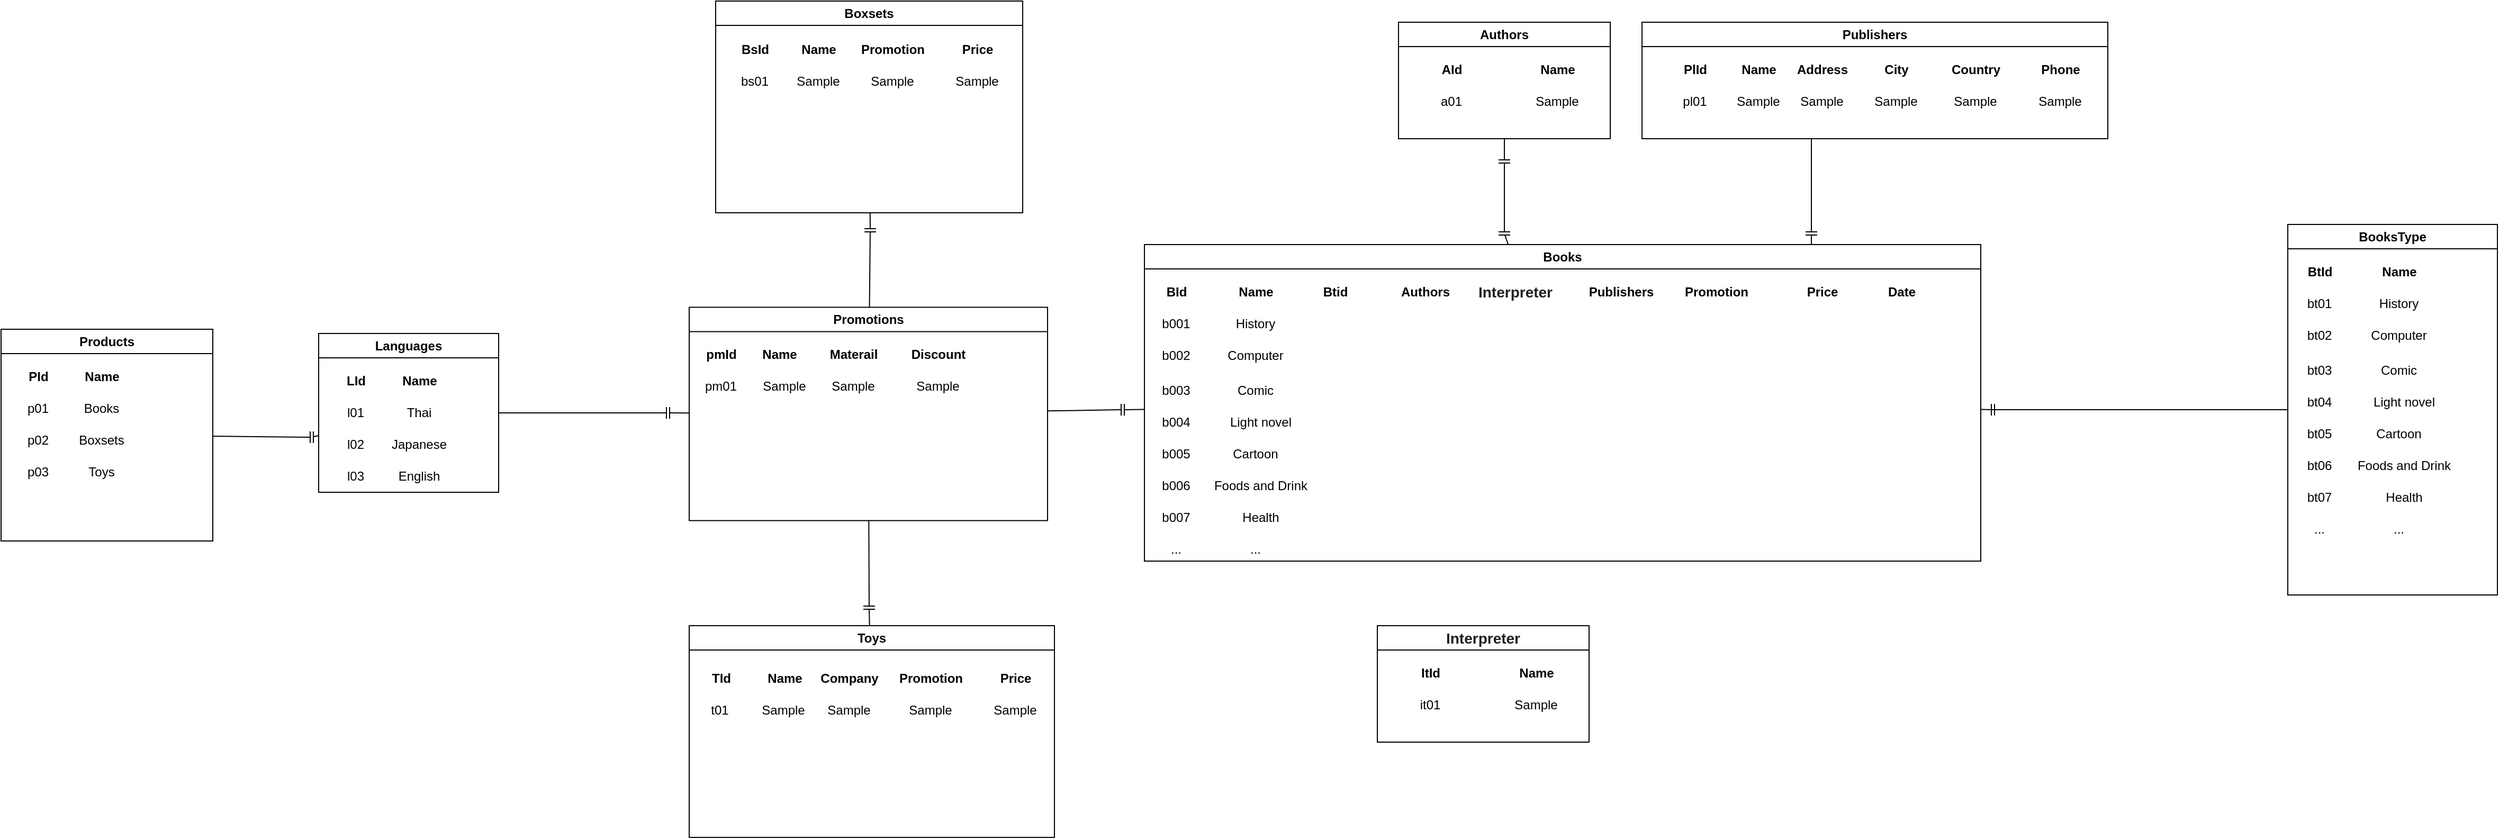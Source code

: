 <mxfile version="24.7.6">
  <diagram id="C5RBs43oDa-KdzZeNtuy" name="Page-1">
    <mxGraphModel dx="1932" dy="1720" grid="1" gridSize="10" guides="1" tooltips="1" connect="1" arrows="1" fold="1" page="1" pageScale="1" pageWidth="827" pageHeight="1169" math="0" shadow="0">
      <root>
        <mxCell id="WIyWlLk6GJQsqaUBKTNV-0" />
        <mxCell id="WIyWlLk6GJQsqaUBKTNV-1" parent="WIyWlLk6GJQsqaUBKTNV-0" />
        <mxCell id="pt_CpqBmzXWyOQe2_6_Q-3" value="Products" style="swimlane;whiteSpace=wrap;html=1;startSize=23;" parent="WIyWlLk6GJQsqaUBKTNV-1" vertex="1">
          <mxGeometry x="-490" y="150" width="200" height="200" as="geometry">
            <mxRectangle x="270" y="60" width="90" height="30" as="alternateBounds" />
          </mxGeometry>
        </mxCell>
        <mxCell id="pt_CpqBmzXWyOQe2_6_Q-7" value="&lt;b&gt;PId&lt;/b&gt;" style="text;html=1;align=center;verticalAlign=middle;resizable=0;points=[];autosize=1;strokeColor=none;fillColor=none;" parent="pt_CpqBmzXWyOQe2_6_Q-3" vertex="1">
          <mxGeometry x="15" y="30" width="40" height="30" as="geometry" />
        </mxCell>
        <mxCell id="pt_CpqBmzXWyOQe2_6_Q-8" value="&lt;b&gt;Name&lt;/b&gt;" style="text;html=1;align=center;verticalAlign=middle;resizable=0;points=[];autosize=1;strokeColor=none;fillColor=none;" parent="pt_CpqBmzXWyOQe2_6_Q-3" vertex="1">
          <mxGeometry x="65" y="30" width="60" height="30" as="geometry" />
        </mxCell>
        <mxCell id="pt_CpqBmzXWyOQe2_6_Q-9" value="p01" style="text;html=1;align=center;verticalAlign=middle;whiteSpace=wrap;rounded=0;" parent="pt_CpqBmzXWyOQe2_6_Q-3" vertex="1">
          <mxGeometry x="5" y="60" width="60" height="30" as="geometry" />
        </mxCell>
        <mxCell id="pt_CpqBmzXWyOQe2_6_Q-10" value="p02" style="text;html=1;align=center;verticalAlign=middle;whiteSpace=wrap;rounded=0;" parent="pt_CpqBmzXWyOQe2_6_Q-3" vertex="1">
          <mxGeometry x="5" y="90" width="60" height="30" as="geometry" />
        </mxCell>
        <mxCell id="pt_CpqBmzXWyOQe2_6_Q-16" value="p03" style="text;html=1;align=center;verticalAlign=middle;whiteSpace=wrap;rounded=0;" parent="pt_CpqBmzXWyOQe2_6_Q-3" vertex="1">
          <mxGeometry x="5" y="120" width="60" height="30" as="geometry" />
        </mxCell>
        <mxCell id="pt_CpqBmzXWyOQe2_6_Q-18" value="Books" style="text;html=1;align=center;verticalAlign=middle;whiteSpace=wrap;rounded=0;" parent="pt_CpqBmzXWyOQe2_6_Q-3" vertex="1">
          <mxGeometry x="65" y="60" width="60" height="30" as="geometry" />
        </mxCell>
        <mxCell id="pt_CpqBmzXWyOQe2_6_Q-19" value="Boxsets" style="text;html=1;align=center;verticalAlign=middle;whiteSpace=wrap;rounded=0;" parent="pt_CpqBmzXWyOQe2_6_Q-3" vertex="1">
          <mxGeometry x="65" y="90" width="60" height="30" as="geometry" />
        </mxCell>
        <mxCell id="pt_CpqBmzXWyOQe2_6_Q-20" value="Toys" style="text;html=1;align=center;verticalAlign=middle;whiteSpace=wrap;rounded=0;" parent="pt_CpqBmzXWyOQe2_6_Q-3" vertex="1">
          <mxGeometry x="65" y="120" width="60" height="30" as="geometry" />
        </mxCell>
        <mxCell id="pt_CpqBmzXWyOQe2_6_Q-4" value="BooksType" style="swimlane;whiteSpace=wrap;html=1;" parent="WIyWlLk6GJQsqaUBKTNV-1" vertex="1">
          <mxGeometry x="1670" y="51" width="198" height="350" as="geometry">
            <mxRectangle x="1370" y="214" width="100" height="30" as="alternateBounds" />
          </mxGeometry>
        </mxCell>
        <mxCell id="pt_CpqBmzXWyOQe2_6_Q-22" value="&lt;b&gt;BtId&lt;/b&gt;" style="text;html=1;align=center;verticalAlign=middle;resizable=0;points=[];autosize=1;strokeColor=none;fillColor=none;" parent="pt_CpqBmzXWyOQe2_6_Q-4" vertex="1">
          <mxGeometry x="5" y="30" width="50" height="30" as="geometry" />
        </mxCell>
        <mxCell id="pt_CpqBmzXWyOQe2_6_Q-23" value="&lt;b&gt;Name&lt;/b&gt;" style="text;html=1;align=center;verticalAlign=middle;resizable=0;points=[];autosize=1;strokeColor=none;fillColor=none;" parent="pt_CpqBmzXWyOQe2_6_Q-4" vertex="1">
          <mxGeometry x="75" y="30" width="60" height="30" as="geometry" />
        </mxCell>
        <mxCell id="pt_CpqBmzXWyOQe2_6_Q-26" value="bt01" style="text;html=1;align=center;verticalAlign=middle;whiteSpace=wrap;rounded=0;" parent="pt_CpqBmzXWyOQe2_6_Q-4" vertex="1">
          <mxGeometry y="60" width="60" height="30" as="geometry" />
        </mxCell>
        <mxCell id="pt_CpqBmzXWyOQe2_6_Q-27" value="History" style="text;html=1;align=center;verticalAlign=middle;whiteSpace=wrap;rounded=0;" parent="pt_CpqBmzXWyOQe2_6_Q-4" vertex="1">
          <mxGeometry x="75" y="60" width="60" height="30" as="geometry" />
        </mxCell>
        <mxCell id="pt_CpqBmzXWyOQe2_6_Q-28" value="bt02" style="text;html=1;align=center;verticalAlign=middle;whiteSpace=wrap;rounded=0;" parent="pt_CpqBmzXWyOQe2_6_Q-4" vertex="1">
          <mxGeometry y="90" width="60" height="30" as="geometry" />
        </mxCell>
        <mxCell id="pt_CpqBmzXWyOQe2_6_Q-29" value="Computer" style="text;html=1;align=center;verticalAlign=middle;whiteSpace=wrap;rounded=0;" parent="pt_CpqBmzXWyOQe2_6_Q-4" vertex="1">
          <mxGeometry x="75" y="90" width="60" height="30" as="geometry" />
        </mxCell>
        <mxCell id="pt_CpqBmzXWyOQe2_6_Q-34" value="bt03" style="text;html=1;align=center;verticalAlign=middle;whiteSpace=wrap;rounded=0;" parent="pt_CpqBmzXWyOQe2_6_Q-4" vertex="1">
          <mxGeometry y="123" width="60" height="30" as="geometry" />
        </mxCell>
        <mxCell id="pt_CpqBmzXWyOQe2_6_Q-35" value="Comic" style="text;html=1;align=center;verticalAlign=middle;whiteSpace=wrap;rounded=0;" parent="pt_CpqBmzXWyOQe2_6_Q-4" vertex="1">
          <mxGeometry x="75" y="123" width="60" height="30" as="geometry" />
        </mxCell>
        <mxCell id="pt_CpqBmzXWyOQe2_6_Q-36" value="bt04" style="text;html=1;align=center;verticalAlign=middle;whiteSpace=wrap;rounded=0;" parent="pt_CpqBmzXWyOQe2_6_Q-4" vertex="1">
          <mxGeometry y="153" width="60" height="30" as="geometry" />
        </mxCell>
        <mxCell id="pt_CpqBmzXWyOQe2_6_Q-37" value="Light novel" style="text;html=1;align=center;verticalAlign=middle;whiteSpace=wrap;rounded=0;" parent="pt_CpqBmzXWyOQe2_6_Q-4" vertex="1">
          <mxGeometry x="75" y="153" width="70" height="30" as="geometry" />
        </mxCell>
        <mxCell id="pt_CpqBmzXWyOQe2_6_Q-38" value="bt05" style="text;html=1;align=center;verticalAlign=middle;whiteSpace=wrap;rounded=0;" parent="pt_CpqBmzXWyOQe2_6_Q-4" vertex="1">
          <mxGeometry y="183" width="60" height="30" as="geometry" />
        </mxCell>
        <mxCell id="pt_CpqBmzXWyOQe2_6_Q-39" value="Cartoon" style="text;html=1;align=center;verticalAlign=middle;whiteSpace=wrap;rounded=0;" parent="pt_CpqBmzXWyOQe2_6_Q-4" vertex="1">
          <mxGeometry x="75" y="183" width="60" height="30" as="geometry" />
        </mxCell>
        <mxCell id="pt_CpqBmzXWyOQe2_6_Q-40" value="bt06" style="text;html=1;align=center;verticalAlign=middle;whiteSpace=wrap;rounded=0;" parent="pt_CpqBmzXWyOQe2_6_Q-4" vertex="1">
          <mxGeometry y="213" width="60" height="30" as="geometry" />
        </mxCell>
        <mxCell id="pt_CpqBmzXWyOQe2_6_Q-41" value="Foods and Drink" style="text;html=1;align=center;verticalAlign=middle;whiteSpace=wrap;rounded=0;" parent="pt_CpqBmzXWyOQe2_6_Q-4" vertex="1">
          <mxGeometry x="60" y="213" width="100" height="30" as="geometry" />
        </mxCell>
        <mxCell id="pt_CpqBmzXWyOQe2_6_Q-42" value="bt07" style="text;html=1;align=center;verticalAlign=middle;whiteSpace=wrap;rounded=0;" parent="pt_CpqBmzXWyOQe2_6_Q-4" vertex="1">
          <mxGeometry y="243" width="60" height="30" as="geometry" />
        </mxCell>
        <mxCell id="pt_CpqBmzXWyOQe2_6_Q-43" value="&lt;div&gt;Health&lt;/div&gt;" style="text;html=1;align=center;verticalAlign=middle;whiteSpace=wrap;rounded=0;" parent="pt_CpqBmzXWyOQe2_6_Q-4" vertex="1">
          <mxGeometry x="80" y="243" width="60" height="30" as="geometry" />
        </mxCell>
        <mxCell id="pt_CpqBmzXWyOQe2_6_Q-44" value="..." style="text;html=1;align=center;verticalAlign=middle;whiteSpace=wrap;rounded=0;" parent="pt_CpqBmzXWyOQe2_6_Q-4" vertex="1">
          <mxGeometry y="273" width="60" height="30" as="geometry" />
        </mxCell>
        <mxCell id="pt_CpqBmzXWyOQe2_6_Q-46" value="&lt;div&gt;...&lt;/div&gt;" style="text;html=1;align=center;verticalAlign=middle;whiteSpace=wrap;rounded=0;" parent="pt_CpqBmzXWyOQe2_6_Q-4" vertex="1">
          <mxGeometry x="75" y="273" width="60" height="30" as="geometry" />
        </mxCell>
        <mxCell id="pt_CpqBmzXWyOQe2_6_Q-5" value="Toys" style="swimlane;whiteSpace=wrap;html=1;" parent="WIyWlLk6GJQsqaUBKTNV-1" vertex="1">
          <mxGeometry x="160" y="430" width="345" height="200" as="geometry" />
        </mxCell>
        <mxCell id="pt_CpqBmzXWyOQe2_6_Q-127" value="&lt;b&gt;TId&lt;/b&gt;" style="text;html=1;align=center;verticalAlign=middle;resizable=0;points=[];autosize=1;strokeColor=none;fillColor=none;" parent="pt_CpqBmzXWyOQe2_6_Q-5" vertex="1">
          <mxGeometry x="10" y="35" width="40" height="30" as="geometry" />
        </mxCell>
        <mxCell id="pt_CpqBmzXWyOQe2_6_Q-128" value="&lt;b&gt;Name&lt;/b&gt;" style="text;html=1;align=center;verticalAlign=middle;resizable=0;points=[];autosize=1;strokeColor=none;fillColor=none;" parent="pt_CpqBmzXWyOQe2_6_Q-5" vertex="1">
          <mxGeometry x="60" y="35" width="60" height="30" as="geometry" />
        </mxCell>
        <mxCell id="pt_CpqBmzXWyOQe2_6_Q-129" value="t01" style="text;html=1;align=center;verticalAlign=middle;whiteSpace=wrap;rounded=0;" parent="pt_CpqBmzXWyOQe2_6_Q-5" vertex="1">
          <mxGeometry x="-1" y="65" width="60" height="30" as="geometry" />
        </mxCell>
        <mxCell id="pt_CpqBmzXWyOQe2_6_Q-131" value="&lt;b&gt;Promotion&lt;/b&gt;" style="text;html=1;align=center;verticalAlign=middle;resizable=0;points=[];autosize=1;strokeColor=none;fillColor=none;" parent="pt_CpqBmzXWyOQe2_6_Q-5" vertex="1">
          <mxGeometry x="187.5" y="35" width="80" height="30" as="geometry" />
        </mxCell>
        <mxCell id="pt_CpqBmzXWyOQe2_6_Q-132" value="&lt;b&gt;Price&lt;/b&gt;" style="text;html=1;align=center;verticalAlign=middle;resizable=0;points=[];autosize=1;strokeColor=none;fillColor=none;" parent="pt_CpqBmzXWyOQe2_6_Q-5" vertex="1">
          <mxGeometry x="282.5" y="35" width="50" height="30" as="geometry" />
        </mxCell>
        <mxCell id="pt_CpqBmzXWyOQe2_6_Q-133" value="&lt;b&gt;Company&lt;/b&gt;" style="text;html=1;align=center;verticalAlign=middle;resizable=0;points=[];autosize=1;strokeColor=none;fillColor=none;" parent="pt_CpqBmzXWyOQe2_6_Q-5" vertex="1">
          <mxGeometry x="110.5" y="35" width="80" height="30" as="geometry" />
        </mxCell>
        <mxCell id="pt_CpqBmzXWyOQe2_6_Q-134" value="Sample" style="text;html=1;align=center;verticalAlign=middle;whiteSpace=wrap;rounded=0;" parent="pt_CpqBmzXWyOQe2_6_Q-5" vertex="1">
          <mxGeometry x="59" y="65" width="60" height="30" as="geometry" />
        </mxCell>
        <mxCell id="pt_CpqBmzXWyOQe2_6_Q-135" value="Sample" style="text;html=1;align=center;verticalAlign=middle;whiteSpace=wrap;rounded=0;" parent="pt_CpqBmzXWyOQe2_6_Q-5" vertex="1">
          <mxGeometry x="120.5" y="65" width="60" height="30" as="geometry" />
        </mxCell>
        <mxCell id="pt_CpqBmzXWyOQe2_6_Q-136" value="Sample" style="text;html=1;align=center;verticalAlign=middle;whiteSpace=wrap;rounded=0;" parent="pt_CpqBmzXWyOQe2_6_Q-5" vertex="1">
          <mxGeometry x="197.5" y="65" width="60" height="30" as="geometry" />
        </mxCell>
        <mxCell id="pt_CpqBmzXWyOQe2_6_Q-137" value="Sample" style="text;html=1;align=center;verticalAlign=middle;whiteSpace=wrap;rounded=0;" parent="pt_CpqBmzXWyOQe2_6_Q-5" vertex="1">
          <mxGeometry x="277.5" y="65" width="60" height="30" as="geometry" />
        </mxCell>
        <mxCell id="pt_CpqBmzXWyOQe2_6_Q-6" value="Boxsets" style="swimlane;whiteSpace=wrap;html=1;" parent="WIyWlLk6GJQsqaUBKTNV-1" vertex="1">
          <mxGeometry x="185" y="-160" width="290" height="200" as="geometry" />
        </mxCell>
        <mxCell id="pt_CpqBmzXWyOQe2_6_Q-142" value="&lt;b&gt;BsId&lt;/b&gt;" style="text;html=1;align=center;verticalAlign=middle;resizable=0;points=[];autosize=1;strokeColor=none;fillColor=none;" parent="pt_CpqBmzXWyOQe2_6_Q-6" vertex="1">
          <mxGeometry x="12" y="31" width="50" height="30" as="geometry" />
        </mxCell>
        <mxCell id="pt_CpqBmzXWyOQe2_6_Q-143" value="&lt;b&gt;Name&lt;/b&gt;" style="text;html=1;align=center;verticalAlign=middle;resizable=0;points=[];autosize=1;strokeColor=none;fillColor=none;" parent="pt_CpqBmzXWyOQe2_6_Q-6" vertex="1">
          <mxGeometry x="67" y="31" width="60" height="30" as="geometry" />
        </mxCell>
        <mxCell id="pt_CpqBmzXWyOQe2_6_Q-145" value="&lt;b&gt;Promotion&lt;/b&gt;" style="text;html=1;align=center;verticalAlign=middle;resizable=0;points=[];autosize=1;strokeColor=none;fillColor=none;" parent="pt_CpqBmzXWyOQe2_6_Q-6" vertex="1">
          <mxGeometry x="127" y="31" width="80" height="30" as="geometry" />
        </mxCell>
        <mxCell id="pt_CpqBmzXWyOQe2_6_Q-150" value="&lt;b&gt;Price&lt;/b&gt;" style="text;html=1;align=center;verticalAlign=middle;resizable=0;points=[];autosize=1;strokeColor=none;fillColor=none;" parent="pt_CpqBmzXWyOQe2_6_Q-6" vertex="1">
          <mxGeometry x="222" y="31" width="50" height="30" as="geometry" />
        </mxCell>
        <mxCell id="tPLHAW8lisJyO9_C-A-E-5" value="bs01" style="text;html=1;align=center;verticalAlign=middle;whiteSpace=wrap;rounded=0;" vertex="1" parent="pt_CpqBmzXWyOQe2_6_Q-6">
          <mxGeometry x="7" y="61" width="60" height="30" as="geometry" />
        </mxCell>
        <mxCell id="tPLHAW8lisJyO9_C-A-E-6" value="Sample" style="text;html=1;align=center;verticalAlign=middle;whiteSpace=wrap;rounded=0;" vertex="1" parent="pt_CpqBmzXWyOQe2_6_Q-6">
          <mxGeometry x="67" y="61" width="60" height="30" as="geometry" />
        </mxCell>
        <mxCell id="tPLHAW8lisJyO9_C-A-E-7" value="Sample" style="text;html=1;align=center;verticalAlign=middle;whiteSpace=wrap;rounded=0;" vertex="1" parent="pt_CpqBmzXWyOQe2_6_Q-6">
          <mxGeometry x="137" y="61" width="60" height="30" as="geometry" />
        </mxCell>
        <mxCell id="tPLHAW8lisJyO9_C-A-E-8" value="Sample" style="text;html=1;align=center;verticalAlign=middle;whiteSpace=wrap;rounded=0;" vertex="1" parent="pt_CpqBmzXWyOQe2_6_Q-6">
          <mxGeometry x="217" y="61" width="60" height="30" as="geometry" />
        </mxCell>
        <mxCell id="pt_CpqBmzXWyOQe2_6_Q-47" value="Languages" style="swimlane;whiteSpace=wrap;html=1;startSize=23;" parent="WIyWlLk6GJQsqaUBKTNV-1" vertex="1">
          <mxGeometry x="-190" y="154" width="170" height="150" as="geometry">
            <mxRectangle x="270" y="60" width="90" height="30" as="alternateBounds" />
          </mxGeometry>
        </mxCell>
        <mxCell id="pt_CpqBmzXWyOQe2_6_Q-48" value="&lt;b&gt;LId&lt;/b&gt;" style="text;html=1;align=center;verticalAlign=middle;resizable=0;points=[];autosize=1;strokeColor=none;fillColor=none;" parent="pt_CpqBmzXWyOQe2_6_Q-47" vertex="1">
          <mxGeometry x="15" y="30" width="40" height="30" as="geometry" />
        </mxCell>
        <mxCell id="pt_CpqBmzXWyOQe2_6_Q-49" value="&lt;b&gt;Name&lt;/b&gt;" style="text;html=1;align=center;verticalAlign=middle;resizable=0;points=[];autosize=1;strokeColor=none;fillColor=none;" parent="pt_CpqBmzXWyOQe2_6_Q-47" vertex="1">
          <mxGeometry x="65" y="30" width="60" height="30" as="geometry" />
        </mxCell>
        <mxCell id="pt_CpqBmzXWyOQe2_6_Q-50" value="l01" style="text;html=1;align=center;verticalAlign=middle;whiteSpace=wrap;rounded=0;" parent="pt_CpqBmzXWyOQe2_6_Q-47" vertex="1">
          <mxGeometry x="5" y="60" width="60" height="30" as="geometry" />
        </mxCell>
        <mxCell id="pt_CpqBmzXWyOQe2_6_Q-51" value="l02" style="text;html=1;align=center;verticalAlign=middle;whiteSpace=wrap;rounded=0;" parent="pt_CpqBmzXWyOQe2_6_Q-47" vertex="1">
          <mxGeometry x="5" y="90" width="60" height="30" as="geometry" />
        </mxCell>
        <mxCell id="pt_CpqBmzXWyOQe2_6_Q-52" value="l03" style="text;html=1;align=center;verticalAlign=middle;whiteSpace=wrap;rounded=0;" parent="pt_CpqBmzXWyOQe2_6_Q-47" vertex="1">
          <mxGeometry x="5" y="120" width="60" height="30" as="geometry" />
        </mxCell>
        <mxCell id="pt_CpqBmzXWyOQe2_6_Q-53" value="Thai" style="text;html=1;align=center;verticalAlign=middle;whiteSpace=wrap;rounded=0;" parent="pt_CpqBmzXWyOQe2_6_Q-47" vertex="1">
          <mxGeometry x="65" y="60" width="60" height="30" as="geometry" />
        </mxCell>
        <mxCell id="pt_CpqBmzXWyOQe2_6_Q-54" value="Japanese" style="text;html=1;align=center;verticalAlign=middle;whiteSpace=wrap;rounded=0;" parent="pt_CpqBmzXWyOQe2_6_Q-47" vertex="1">
          <mxGeometry x="65" y="90" width="60" height="30" as="geometry" />
        </mxCell>
        <mxCell id="pt_CpqBmzXWyOQe2_6_Q-55" value="English" style="text;html=1;align=center;verticalAlign=middle;whiteSpace=wrap;rounded=0;" parent="pt_CpqBmzXWyOQe2_6_Q-47" vertex="1">
          <mxGeometry x="65" y="120" width="60" height="30" as="geometry" />
        </mxCell>
        <mxCell id="pt_CpqBmzXWyOQe2_6_Q-57" value="Books" style="swimlane;whiteSpace=wrap;html=1;" parent="WIyWlLk6GJQsqaUBKTNV-1" vertex="1">
          <mxGeometry x="590" y="70" width="790" height="299" as="geometry">
            <mxRectangle x="840" y="61" width="70" height="30" as="alternateBounds" />
          </mxGeometry>
        </mxCell>
        <mxCell id="pt_CpqBmzXWyOQe2_6_Q-58" value="&lt;b&gt;BId&lt;/b&gt;" style="text;html=1;align=center;verticalAlign=middle;resizable=0;points=[];autosize=1;strokeColor=none;fillColor=none;" parent="pt_CpqBmzXWyOQe2_6_Q-57" vertex="1">
          <mxGeometry x="10" y="30" width="40" height="30" as="geometry" />
        </mxCell>
        <mxCell id="pt_CpqBmzXWyOQe2_6_Q-59" value="&lt;b&gt;Name&lt;/b&gt;" style="text;html=1;align=center;verticalAlign=middle;resizable=0;points=[];autosize=1;strokeColor=none;fillColor=none;" parent="pt_CpqBmzXWyOQe2_6_Q-57" vertex="1">
          <mxGeometry x="75" y="30" width="60" height="30" as="geometry" />
        </mxCell>
        <mxCell id="pt_CpqBmzXWyOQe2_6_Q-60" value="b001" style="text;html=1;align=center;verticalAlign=middle;whiteSpace=wrap;rounded=0;" parent="pt_CpqBmzXWyOQe2_6_Q-57" vertex="1">
          <mxGeometry y="60" width="60" height="30" as="geometry" />
        </mxCell>
        <mxCell id="pt_CpqBmzXWyOQe2_6_Q-61" value="History" style="text;html=1;align=center;verticalAlign=middle;whiteSpace=wrap;rounded=0;" parent="pt_CpqBmzXWyOQe2_6_Q-57" vertex="1">
          <mxGeometry x="75" y="60" width="60" height="30" as="geometry" />
        </mxCell>
        <mxCell id="pt_CpqBmzXWyOQe2_6_Q-62" value="b002" style="text;html=1;align=center;verticalAlign=middle;whiteSpace=wrap;rounded=0;" parent="pt_CpqBmzXWyOQe2_6_Q-57" vertex="1">
          <mxGeometry y="90" width="60" height="30" as="geometry" />
        </mxCell>
        <mxCell id="pt_CpqBmzXWyOQe2_6_Q-63" value="Computer" style="text;html=1;align=center;verticalAlign=middle;whiteSpace=wrap;rounded=0;" parent="pt_CpqBmzXWyOQe2_6_Q-57" vertex="1">
          <mxGeometry x="75" y="90" width="60" height="30" as="geometry" />
        </mxCell>
        <mxCell id="pt_CpqBmzXWyOQe2_6_Q-64" value="b003" style="text;html=1;align=center;verticalAlign=middle;whiteSpace=wrap;rounded=0;" parent="pt_CpqBmzXWyOQe2_6_Q-57" vertex="1">
          <mxGeometry y="123" width="60" height="30" as="geometry" />
        </mxCell>
        <mxCell id="pt_CpqBmzXWyOQe2_6_Q-65" value="Comic" style="text;html=1;align=center;verticalAlign=middle;whiteSpace=wrap;rounded=0;" parent="pt_CpqBmzXWyOQe2_6_Q-57" vertex="1">
          <mxGeometry x="75" y="123" width="60" height="30" as="geometry" />
        </mxCell>
        <mxCell id="pt_CpqBmzXWyOQe2_6_Q-66" value="b004" style="text;html=1;align=center;verticalAlign=middle;whiteSpace=wrap;rounded=0;" parent="pt_CpqBmzXWyOQe2_6_Q-57" vertex="1">
          <mxGeometry y="153" width="60" height="30" as="geometry" />
        </mxCell>
        <mxCell id="pt_CpqBmzXWyOQe2_6_Q-67" value="Light novel" style="text;html=1;align=center;verticalAlign=middle;whiteSpace=wrap;rounded=0;" parent="pt_CpqBmzXWyOQe2_6_Q-57" vertex="1">
          <mxGeometry x="75" y="153" width="70" height="30" as="geometry" />
        </mxCell>
        <mxCell id="pt_CpqBmzXWyOQe2_6_Q-68" value="b005" style="text;html=1;align=center;verticalAlign=middle;whiteSpace=wrap;rounded=0;" parent="pt_CpqBmzXWyOQe2_6_Q-57" vertex="1">
          <mxGeometry y="183" width="60" height="30" as="geometry" />
        </mxCell>
        <mxCell id="pt_CpqBmzXWyOQe2_6_Q-69" value="Cartoon" style="text;html=1;align=center;verticalAlign=middle;whiteSpace=wrap;rounded=0;" parent="pt_CpqBmzXWyOQe2_6_Q-57" vertex="1">
          <mxGeometry x="75" y="183" width="60" height="30" as="geometry" />
        </mxCell>
        <mxCell id="pt_CpqBmzXWyOQe2_6_Q-70" value="b006" style="text;html=1;align=center;verticalAlign=middle;whiteSpace=wrap;rounded=0;" parent="pt_CpqBmzXWyOQe2_6_Q-57" vertex="1">
          <mxGeometry y="213" width="60" height="30" as="geometry" />
        </mxCell>
        <mxCell id="pt_CpqBmzXWyOQe2_6_Q-71" value="Foods and Drink" style="text;html=1;align=center;verticalAlign=middle;whiteSpace=wrap;rounded=0;" parent="pt_CpqBmzXWyOQe2_6_Q-57" vertex="1">
          <mxGeometry x="60" y="213" width="100" height="30" as="geometry" />
        </mxCell>
        <mxCell id="pt_CpqBmzXWyOQe2_6_Q-72" value="b007" style="text;html=1;align=center;verticalAlign=middle;whiteSpace=wrap;rounded=0;" parent="pt_CpqBmzXWyOQe2_6_Q-57" vertex="1">
          <mxGeometry y="243" width="60" height="30" as="geometry" />
        </mxCell>
        <mxCell id="pt_CpqBmzXWyOQe2_6_Q-73" value="&lt;div&gt;Health&lt;/div&gt;" style="text;html=1;align=center;verticalAlign=middle;whiteSpace=wrap;rounded=0;" parent="pt_CpqBmzXWyOQe2_6_Q-57" vertex="1">
          <mxGeometry x="80" y="243" width="60" height="30" as="geometry" />
        </mxCell>
        <mxCell id="pt_CpqBmzXWyOQe2_6_Q-74" value="..." style="text;html=1;align=center;verticalAlign=middle;whiteSpace=wrap;rounded=0;" parent="pt_CpqBmzXWyOQe2_6_Q-57" vertex="1">
          <mxGeometry y="273" width="60" height="30" as="geometry" />
        </mxCell>
        <mxCell id="pt_CpqBmzXWyOQe2_6_Q-75" value="&lt;div&gt;...&lt;/div&gt;" style="text;html=1;align=center;verticalAlign=middle;whiteSpace=wrap;rounded=0;" parent="pt_CpqBmzXWyOQe2_6_Q-57" vertex="1">
          <mxGeometry x="75" y="273" width="60" height="30" as="geometry" />
        </mxCell>
        <mxCell id="pt_CpqBmzXWyOQe2_6_Q-76" value="&lt;b&gt;Authors&lt;/b&gt;" style="text;html=1;align=center;verticalAlign=middle;resizable=0;points=[];autosize=1;strokeColor=none;fillColor=none;" parent="pt_CpqBmzXWyOQe2_6_Q-57" vertex="1">
          <mxGeometry x="230" y="30" width="70" height="30" as="geometry" />
        </mxCell>
        <mxCell id="pt_CpqBmzXWyOQe2_6_Q-77" value="&lt;b&gt;Publishers&lt;/b&gt;" style="text;html=1;align=center;verticalAlign=middle;resizable=0;points=[];autosize=1;strokeColor=none;fillColor=none;" parent="pt_CpqBmzXWyOQe2_6_Q-57" vertex="1">
          <mxGeometry x="410" y="30" width="80" height="30" as="geometry" />
        </mxCell>
        <mxCell id="pt_CpqBmzXWyOQe2_6_Q-78" value="&lt;b&gt;Promotion&lt;/b&gt;" style="text;html=1;align=center;verticalAlign=middle;resizable=0;points=[];autosize=1;strokeColor=none;fillColor=none;" parent="pt_CpqBmzXWyOQe2_6_Q-57" vertex="1">
          <mxGeometry x="500" y="30" width="80" height="30" as="geometry" />
        </mxCell>
        <mxCell id="pt_CpqBmzXWyOQe2_6_Q-79" value="&lt;b&gt;Price&lt;/b&gt;" style="text;html=1;align=center;verticalAlign=middle;resizable=0;points=[];autosize=1;strokeColor=none;fillColor=none;" parent="pt_CpqBmzXWyOQe2_6_Q-57" vertex="1">
          <mxGeometry x="615" y="30" width="50" height="30" as="geometry" />
        </mxCell>
        <mxCell id="pt_CpqBmzXWyOQe2_6_Q-80" value="&lt;b&gt;Date&lt;/b&gt;" style="text;html=1;align=center;verticalAlign=middle;resizable=0;points=[];autosize=1;strokeColor=none;fillColor=none;" parent="pt_CpqBmzXWyOQe2_6_Q-57" vertex="1">
          <mxGeometry x="690" y="30" width="50" height="30" as="geometry" />
        </mxCell>
        <mxCell id="pt_CpqBmzXWyOQe2_6_Q-81" value="&lt;b&gt;Btid&lt;/b&gt;" style="text;html=1;align=center;verticalAlign=middle;resizable=0;points=[];autosize=1;strokeColor=none;fillColor=none;" parent="pt_CpqBmzXWyOQe2_6_Q-57" vertex="1">
          <mxGeometry x="155" y="30" width="50" height="30" as="geometry" />
        </mxCell>
        <mxCell id="tPLHAW8lisJyO9_C-A-E-43" value="&lt;span style=&quot;color: rgb(31, 31, 31); font-family: Arial, sans-serif; font-size: 14px; text-align: start; text-wrap: wrap; background-color: rgb(255, 255, 255);&quot;&gt;&lt;b&gt;Interpreter&lt;/b&gt;&lt;/span&gt;" style="text;html=1;align=center;verticalAlign=middle;resizable=0;points=[];autosize=1;strokeColor=none;fillColor=none;" vertex="1" parent="pt_CpqBmzXWyOQe2_6_Q-57">
          <mxGeometry x="305" y="30" width="90" height="30" as="geometry" />
        </mxCell>
        <mxCell id="pt_CpqBmzXWyOQe2_6_Q-85" value="" style="endArrow=none;html=1;rounded=0;exitX=1;exitY=0.5;exitDx=0;exitDy=0;" parent="WIyWlLk6GJQsqaUBKTNV-1" source="pt_CpqBmzXWyOQe2_6_Q-89" target="pt_CpqBmzXWyOQe2_6_Q-57" edge="1">
          <mxGeometry width="50" height="50" relative="1" as="geometry">
            <mxPoint x="760" y="260" as="sourcePoint" />
            <mxPoint x="810" y="210" as="targetPoint" />
          </mxGeometry>
        </mxCell>
        <mxCell id="pt_CpqBmzXWyOQe2_6_Q-90" value="" style="endArrow=none;html=1;rounded=0;" parent="WIyWlLk6GJQsqaUBKTNV-1" source="pt_CpqBmzXWyOQe2_6_Q-4" target="pt_CpqBmzXWyOQe2_6_Q-89" edge="1">
          <mxGeometry width="50" height="50" relative="1" as="geometry">
            <mxPoint x="779" y="230" as="sourcePoint" />
            <mxPoint x="840" y="235" as="targetPoint" />
          </mxGeometry>
        </mxCell>
        <mxCell id="pt_CpqBmzXWyOQe2_6_Q-89" value="" style="shape=partialRectangle;whiteSpace=wrap;html=1;bottom=0;top=0;fillColor=none;" parent="WIyWlLk6GJQsqaUBKTNV-1" vertex="1">
          <mxGeometry x="1390" y="221" width="3" height="10" as="geometry" />
        </mxCell>
        <mxCell id="pt_CpqBmzXWyOQe2_6_Q-108" value="" style="endArrow=none;html=1;rounded=0;exitX=1;exitY=0.5;exitDx=0;exitDy=0;" parent="WIyWlLk6GJQsqaUBKTNV-1" target="pt_CpqBmzXWyOQe2_6_Q-57" edge="1" source="pt_CpqBmzXWyOQe2_6_Q-102">
          <mxGeometry width="50" height="50" relative="1" as="geometry">
            <mxPoint x="480" y="230" as="sourcePoint" />
            <mxPoint x="558.5" y="210" as="targetPoint" />
          </mxGeometry>
        </mxCell>
        <mxCell id="pt_CpqBmzXWyOQe2_6_Q-110" value="" style="endArrow=none;html=1;rounded=0;" parent="WIyWlLk6GJQsqaUBKTNV-1" source="pt_CpqBmzXWyOQe2_6_Q-111" target="pt_CpqBmzXWyOQe2_6_Q-47" edge="1">
          <mxGeometry width="50" height="50" relative="1" as="geometry">
            <mxPoint y="261" as="sourcePoint" />
            <mxPoint x="90" y="259" as="targetPoint" />
          </mxGeometry>
        </mxCell>
        <mxCell id="pt_CpqBmzXWyOQe2_6_Q-112" value="" style="endArrow=none;html=1;rounded=0;" parent="WIyWlLk6GJQsqaUBKTNV-1" source="pt_CpqBmzXWyOQe2_6_Q-3" target="pt_CpqBmzXWyOQe2_6_Q-111" edge="1">
          <mxGeometry width="50" height="50" relative="1" as="geometry">
            <mxPoint x="-280" y="250.113" as="sourcePoint" />
            <mxPoint x="-208" y="251" as="targetPoint" />
          </mxGeometry>
        </mxCell>
        <mxCell id="pt_CpqBmzXWyOQe2_6_Q-111" value="" style="shape=partialRectangle;whiteSpace=wrap;html=1;bottom=0;top=0;fillColor=none;" parent="WIyWlLk6GJQsqaUBKTNV-1" vertex="1">
          <mxGeometry x="-198" y="247" width="3" height="10" as="geometry" />
        </mxCell>
        <mxCell id="pt_CpqBmzXWyOQe2_6_Q-114" value="" style="endArrow=none;html=1;rounded=0;" parent="WIyWlLk6GJQsqaUBKTNV-1" source="pt_CpqBmzXWyOQe2_6_Q-188" target="pt_CpqBmzXWyOQe2_6_Q-102" edge="1">
          <mxGeometry width="50" height="50" relative="1" as="geometry">
            <mxPoint y="250" as="sourcePoint" />
            <mxPoint x="80" y="249" as="targetPoint" />
          </mxGeometry>
        </mxCell>
        <mxCell id="pt_CpqBmzXWyOQe2_6_Q-102" value="" style="shape=partialRectangle;whiteSpace=wrap;html=1;bottom=0;top=0;fillColor=none;" parent="WIyWlLk6GJQsqaUBKTNV-1" vertex="1">
          <mxGeometry x="568" y="221" width="3" height="10" as="geometry" />
        </mxCell>
        <mxCell id="pt_CpqBmzXWyOQe2_6_Q-122" value="" style="endArrow=none;html=1;rounded=0;" parent="WIyWlLk6GJQsqaUBKTNV-1" source="pt_CpqBmzXWyOQe2_6_Q-3" edge="1">
          <mxGeometry width="50" height="50" relative="1" as="geometry">
            <mxPoint x="-290" y="251" as="sourcePoint" />
            <mxPoint x="-290" y="250" as="targetPoint" />
          </mxGeometry>
        </mxCell>
        <mxCell id="pt_CpqBmzXWyOQe2_6_Q-123" value="" style="endArrow=none;html=1;rounded=0;" parent="WIyWlLk6GJQsqaUBKTNV-1" source="pt_CpqBmzXWyOQe2_6_Q-124" target="pt_CpqBmzXWyOQe2_6_Q-188" edge="1">
          <mxGeometry width="50" height="50" relative="1" as="geometry">
            <mxPoint x="380" y="534.632" as="sourcePoint" />
            <mxPoint x="312" y="243" as="targetPoint" />
          </mxGeometry>
        </mxCell>
        <mxCell id="pt_CpqBmzXWyOQe2_6_Q-125" value="" style="endArrow=none;html=1;rounded=0;" parent="WIyWlLk6GJQsqaUBKTNV-1" source="pt_CpqBmzXWyOQe2_6_Q-5" target="pt_CpqBmzXWyOQe2_6_Q-124" edge="1">
          <mxGeometry width="50" height="50" relative="1" as="geometry">
            <mxPoint x="395" y="405" as="sourcePoint" />
            <mxPoint x="395" y="305" as="targetPoint" />
          </mxGeometry>
        </mxCell>
        <mxCell id="pt_CpqBmzXWyOQe2_6_Q-124" value="" style="shape=partialRectangle;whiteSpace=wrap;html=1;bottom=0;top=0;fillColor=none;direction=south;" parent="WIyWlLk6GJQsqaUBKTNV-1" vertex="1">
          <mxGeometry x="325" y="411.5" width="10" height="3" as="geometry" />
        </mxCell>
        <mxCell id="pt_CpqBmzXWyOQe2_6_Q-138" value="" style="endArrow=none;html=1;rounded=0;" parent="WIyWlLk6GJQsqaUBKTNV-1" source="pt_CpqBmzXWyOQe2_6_Q-179" target="pt_CpqBmzXWyOQe2_6_Q-6" edge="1">
          <mxGeometry width="50" height="50" relative="1" as="geometry">
            <mxPoint x="405" y="422" as="sourcePoint" />
            <mxPoint x="405" y="315" as="targetPoint" />
          </mxGeometry>
        </mxCell>
        <mxCell id="pt_CpqBmzXWyOQe2_6_Q-180" value="" style="endArrow=none;html=1;rounded=0;" parent="WIyWlLk6GJQsqaUBKTNV-1" source="pt_CpqBmzXWyOQe2_6_Q-188" target="pt_CpqBmzXWyOQe2_6_Q-179" edge="1">
          <mxGeometry width="50" height="50" relative="1" as="geometry">
            <mxPoint x="394" y="155" as="sourcePoint" />
            <mxPoint x="393" y="-11" as="targetPoint" />
          </mxGeometry>
        </mxCell>
        <mxCell id="pt_CpqBmzXWyOQe2_6_Q-179" value="" style="shape=partialRectangle;whiteSpace=wrap;html=1;bottom=0;top=0;fillColor=none;direction=south;" parent="WIyWlLk6GJQsqaUBKTNV-1" vertex="1">
          <mxGeometry x="326" y="55" width="10" height="3" as="geometry" />
        </mxCell>
        <mxCell id="pt_CpqBmzXWyOQe2_6_Q-188" value="Promotions" style="swimlane;whiteSpace=wrap;html=1;" parent="WIyWlLk6GJQsqaUBKTNV-1" vertex="1">
          <mxGeometry x="160" y="129.25" width="338.5" height="201.5" as="geometry" />
        </mxCell>
        <mxCell id="pt_CpqBmzXWyOQe2_6_Q-189" value="&lt;b&gt;pmId&lt;/b&gt;" style="text;html=1;align=center;verticalAlign=middle;resizable=0;points=[];autosize=1;strokeColor=none;fillColor=none;" parent="pt_CpqBmzXWyOQe2_6_Q-188" vertex="1">
          <mxGeometry x="5" y="30" width="50" height="30" as="geometry" />
        </mxCell>
        <mxCell id="pt_CpqBmzXWyOQe2_6_Q-190" value="&lt;b&gt;Name&lt;/b&gt;" style="text;html=1;align=center;verticalAlign=middle;resizable=0;points=[];autosize=1;strokeColor=none;fillColor=none;" parent="pt_CpqBmzXWyOQe2_6_Q-188" vertex="1">
          <mxGeometry x="55" y="30" width="60" height="30" as="geometry" />
        </mxCell>
        <mxCell id="pt_CpqBmzXWyOQe2_6_Q-191" value="&lt;b&gt;Materail&lt;/b&gt;" style="text;html=1;align=center;verticalAlign=middle;resizable=0;points=[];autosize=1;strokeColor=none;fillColor=none;" parent="pt_CpqBmzXWyOQe2_6_Q-188" vertex="1">
          <mxGeometry x="120" y="30" width="70" height="30" as="geometry" />
        </mxCell>
        <mxCell id="pt_CpqBmzXWyOQe2_6_Q-192" value="&lt;b&gt;Discount&lt;/b&gt;" style="text;html=1;align=center;verticalAlign=middle;resizable=0;points=[];autosize=1;strokeColor=none;fillColor=none;" parent="pt_CpqBmzXWyOQe2_6_Q-188" vertex="1">
          <mxGeometry x="200" y="30" width="70" height="30" as="geometry" />
        </mxCell>
        <mxCell id="tPLHAW8lisJyO9_C-A-E-0" value="pm01" style="text;html=1;align=center;verticalAlign=middle;whiteSpace=wrap;rounded=0;" vertex="1" parent="pt_CpqBmzXWyOQe2_6_Q-188">
          <mxGeometry y="60" width="60" height="30" as="geometry" />
        </mxCell>
        <mxCell id="tPLHAW8lisJyO9_C-A-E-1" value="Sample" style="text;html=1;align=center;verticalAlign=middle;whiteSpace=wrap;rounded=0;" vertex="1" parent="pt_CpqBmzXWyOQe2_6_Q-188">
          <mxGeometry x="60" y="60" width="60" height="30" as="geometry" />
        </mxCell>
        <mxCell id="tPLHAW8lisJyO9_C-A-E-2" value="Sample" style="text;html=1;align=center;verticalAlign=middle;whiteSpace=wrap;rounded=0;" vertex="1" parent="pt_CpqBmzXWyOQe2_6_Q-188">
          <mxGeometry x="125" y="60" width="60" height="30" as="geometry" />
        </mxCell>
        <mxCell id="tPLHAW8lisJyO9_C-A-E-3" value="Sample" style="text;html=1;align=center;verticalAlign=middle;whiteSpace=wrap;rounded=0;" vertex="1" parent="pt_CpqBmzXWyOQe2_6_Q-188">
          <mxGeometry x="205" y="60" width="60" height="30" as="geometry" />
        </mxCell>
        <mxCell id="pt_CpqBmzXWyOQe2_6_Q-195" value="" style="endArrow=none;html=1;rounded=0;" parent="WIyWlLk6GJQsqaUBKTNV-1" source="pt_CpqBmzXWyOQe2_6_Q-196" target="pt_CpqBmzXWyOQe2_6_Q-188" edge="1">
          <mxGeometry width="50" height="50" relative="1" as="geometry">
            <mxPoint x="-280" y="261" as="sourcePoint" />
            <mxPoint x="-188" y="262" as="targetPoint" />
          </mxGeometry>
        </mxCell>
        <mxCell id="pt_CpqBmzXWyOQe2_6_Q-197" value="" style="endArrow=none;html=1;rounded=0;" parent="WIyWlLk6GJQsqaUBKTNV-1" source="pt_CpqBmzXWyOQe2_6_Q-47" target="pt_CpqBmzXWyOQe2_6_Q-196" edge="1">
          <mxGeometry width="50" height="50" relative="1" as="geometry">
            <mxPoint x="-20" y="229" as="sourcePoint" />
            <mxPoint x="160" y="230" as="targetPoint" />
          </mxGeometry>
        </mxCell>
        <mxCell id="pt_CpqBmzXWyOQe2_6_Q-196" value="" style="shape=partialRectangle;whiteSpace=wrap;html=1;bottom=0;top=0;fillColor=none;" parent="WIyWlLk6GJQsqaUBKTNV-1" vertex="1">
          <mxGeometry x="138.5" y="224" width="3" height="10" as="geometry" />
        </mxCell>
        <mxCell id="tPLHAW8lisJyO9_C-A-E-10" value="Authors" style="swimlane;whiteSpace=wrap;html=1;" vertex="1" parent="WIyWlLk6GJQsqaUBKTNV-1">
          <mxGeometry x="830" y="-140" width="200" height="110" as="geometry" />
        </mxCell>
        <mxCell id="tPLHAW8lisJyO9_C-A-E-11" value="&lt;b&gt;AId&lt;/b&gt;" style="text;html=1;align=center;verticalAlign=middle;resizable=0;points=[];autosize=1;strokeColor=none;fillColor=none;" vertex="1" parent="tPLHAW8lisJyO9_C-A-E-10">
          <mxGeometry x="30" y="30" width="40" height="30" as="geometry" />
        </mxCell>
        <mxCell id="tPLHAW8lisJyO9_C-A-E-12" value="&lt;b&gt;Name&lt;/b&gt;" style="text;html=1;align=center;verticalAlign=middle;resizable=0;points=[];autosize=1;strokeColor=none;fillColor=none;" vertex="1" parent="tPLHAW8lisJyO9_C-A-E-10">
          <mxGeometry x="120" y="30" width="60" height="30" as="geometry" />
        </mxCell>
        <mxCell id="tPLHAW8lisJyO9_C-A-E-13" value="Sample" style="text;html=1;align=center;verticalAlign=middle;whiteSpace=wrap;rounded=0;" vertex="1" parent="tPLHAW8lisJyO9_C-A-E-10">
          <mxGeometry x="120" y="60" width="60" height="30" as="geometry" />
        </mxCell>
        <mxCell id="tPLHAW8lisJyO9_C-A-E-14" value="a01" style="text;html=1;align=center;verticalAlign=middle;whiteSpace=wrap;rounded=0;" vertex="1" parent="tPLHAW8lisJyO9_C-A-E-10">
          <mxGeometry x="20" y="60" width="60" height="30" as="geometry" />
        </mxCell>
        <mxCell id="tPLHAW8lisJyO9_C-A-E-15" value="" style="endArrow=none;html=1;rounded=0;" edge="1" parent="WIyWlLk6GJQsqaUBKTNV-1" source="tPLHAW8lisJyO9_C-A-E-18" target="pt_CpqBmzXWyOQe2_6_Q-57">
          <mxGeometry width="50" height="50" relative="1" as="geometry">
            <mxPoint x="509" y="237" as="sourcePoint" />
            <mxPoint x="578" y="236" as="targetPoint" />
          </mxGeometry>
        </mxCell>
        <mxCell id="tPLHAW8lisJyO9_C-A-E-17" value="" style="endArrow=none;html=1;rounded=0;" edge="1" parent="WIyWlLk6GJQsqaUBKTNV-1" source="tPLHAW8lisJyO9_C-A-E-10" target="tPLHAW8lisJyO9_C-A-E-16">
          <mxGeometry width="50" height="50" relative="1" as="geometry">
            <mxPoint x="930" y="-20" as="sourcePoint" />
            <mxPoint x="930" y="70" as="targetPoint" />
          </mxGeometry>
        </mxCell>
        <mxCell id="tPLHAW8lisJyO9_C-A-E-16" value="" style="shape=partialRectangle;whiteSpace=wrap;html=1;bottom=0;top=0;fillColor=none;direction=south;" vertex="1" parent="WIyWlLk6GJQsqaUBKTNV-1">
          <mxGeometry x="925" y="-10" width="10" height="3" as="geometry" />
        </mxCell>
        <mxCell id="tPLHAW8lisJyO9_C-A-E-19" value="" style="endArrow=none;html=1;rounded=0;" edge="1" parent="WIyWlLk6GJQsqaUBKTNV-1" source="tPLHAW8lisJyO9_C-A-E-16" target="tPLHAW8lisJyO9_C-A-E-18">
          <mxGeometry width="50" height="50" relative="1" as="geometry">
            <mxPoint x="930" y="-7" as="sourcePoint" />
            <mxPoint x="930" y="70" as="targetPoint" />
          </mxGeometry>
        </mxCell>
        <mxCell id="tPLHAW8lisJyO9_C-A-E-18" value="" style="shape=partialRectangle;whiteSpace=wrap;html=1;bottom=0;top=0;fillColor=none;direction=south;" vertex="1" parent="WIyWlLk6GJQsqaUBKTNV-1">
          <mxGeometry x="925" y="58" width="10" height="3" as="geometry" />
        </mxCell>
        <mxCell id="tPLHAW8lisJyO9_C-A-E-20" value="&lt;b style=&quot;text-wrap: nowrap;&quot;&gt;Publishers&lt;/b&gt;" style="swimlane;whiteSpace=wrap;html=1;" vertex="1" parent="WIyWlLk6GJQsqaUBKTNV-1">
          <mxGeometry x="1060" y="-140" width="440" height="110" as="geometry" />
        </mxCell>
        <mxCell id="tPLHAW8lisJyO9_C-A-E-21" value="&lt;b&gt;PlId&lt;/b&gt;" style="text;html=1;align=center;verticalAlign=middle;resizable=0;points=[];autosize=1;strokeColor=none;fillColor=none;" vertex="1" parent="tPLHAW8lisJyO9_C-A-E-20">
          <mxGeometry x="25" y="30" width="50" height="30" as="geometry" />
        </mxCell>
        <mxCell id="tPLHAW8lisJyO9_C-A-E-22" value="&lt;b&gt;Name&lt;/b&gt;" style="text;html=1;align=center;verticalAlign=middle;resizable=0;points=[];autosize=1;strokeColor=none;fillColor=none;" vertex="1" parent="tPLHAW8lisJyO9_C-A-E-20">
          <mxGeometry x="80" y="30" width="60" height="30" as="geometry" />
        </mxCell>
        <mxCell id="tPLHAW8lisJyO9_C-A-E-23" value="Sample" style="text;html=1;align=center;verticalAlign=middle;whiteSpace=wrap;rounded=0;" vertex="1" parent="tPLHAW8lisJyO9_C-A-E-20">
          <mxGeometry x="80" y="60" width="60" height="30" as="geometry" />
        </mxCell>
        <mxCell id="tPLHAW8lisJyO9_C-A-E-24" value="pl01" style="text;html=1;align=center;verticalAlign=middle;whiteSpace=wrap;rounded=0;" vertex="1" parent="tPLHAW8lisJyO9_C-A-E-20">
          <mxGeometry x="20" y="60" width="60" height="30" as="geometry" />
        </mxCell>
        <mxCell id="tPLHAW8lisJyO9_C-A-E-25" value="&lt;b&gt;A&lt;/b&gt;&lt;span style=&quot;color: rgba(0, 0, 0, 0); font-family: monospace; font-size: 0px; text-align: start;&quot;&gt;%3CmxGraphModel%3E%3Croot%3E%3CmxCell%20id%3D%220%22%2F%3E%3CmxCell%20id%3D%221%22%20parent%3D%220%22%2F%3E%3CmxCell%20id%3D%222%22%20value%3D%22%26lt%3Bb%26gt%3BName%26lt%3B%2Fb%26gt%3B%22%20style%3D%22text%3Bhtml%3D1%3Balign%3Dcenter%3BverticalAlign%3Dmiddle%3Bresizable%3D0%3Bpoints%3D%5B%5D%3Bautosize%3D1%3BstrokeColor%3Dnone%3BfillColor%3Dnone%3B%22%20vertex%3D%221%22%20parent%3D%221%22%3E%3CmxGeometry%20x%3D%221140%22%20y%3D%22-110%22%20width%3D%2260%22%20height%3D%2230%22%20as%3D%22geometry%22%2F%3E%3C%2FmxCell%3E%3C%2Froot%3E%3C%2FmxGraphModel%3E&lt;/span&gt;&lt;b&gt;ddress&lt;/b&gt;" style="text;html=1;align=center;verticalAlign=middle;resizable=0;points=[];autosize=1;strokeColor=none;fillColor=none;" vertex="1" parent="tPLHAW8lisJyO9_C-A-E-20">
          <mxGeometry x="135" y="30" width="70" height="30" as="geometry" />
        </mxCell>
        <mxCell id="tPLHAW8lisJyO9_C-A-E-26" value="&lt;b&gt;City&lt;/b&gt;" style="text;html=1;align=center;verticalAlign=middle;resizable=0;points=[];autosize=1;strokeColor=none;fillColor=none;" vertex="1" parent="tPLHAW8lisJyO9_C-A-E-20">
          <mxGeometry x="215" y="30" width="50" height="30" as="geometry" />
        </mxCell>
        <mxCell id="tPLHAW8lisJyO9_C-A-E-27" value="&lt;b&gt;Country&lt;/b&gt;" style="text;html=1;align=center;verticalAlign=middle;resizable=0;points=[];autosize=1;strokeColor=none;fillColor=none;" vertex="1" parent="tPLHAW8lisJyO9_C-A-E-20">
          <mxGeometry x="280" y="30" width="70" height="30" as="geometry" />
        </mxCell>
        <mxCell id="tPLHAW8lisJyO9_C-A-E-28" value="&lt;b&gt;Phone&lt;/b&gt;" style="text;html=1;align=center;verticalAlign=middle;resizable=0;points=[];autosize=1;strokeColor=none;fillColor=none;" vertex="1" parent="tPLHAW8lisJyO9_C-A-E-20">
          <mxGeometry x="365" y="30" width="60" height="30" as="geometry" />
        </mxCell>
        <mxCell id="tPLHAW8lisJyO9_C-A-E-29" value="Sample" style="text;html=1;align=center;verticalAlign=middle;whiteSpace=wrap;rounded=0;" vertex="1" parent="tPLHAW8lisJyO9_C-A-E-20">
          <mxGeometry x="140" y="60" width="60" height="30" as="geometry" />
        </mxCell>
        <mxCell id="tPLHAW8lisJyO9_C-A-E-30" value="Sample" style="text;html=1;align=center;verticalAlign=middle;whiteSpace=wrap;rounded=0;" vertex="1" parent="tPLHAW8lisJyO9_C-A-E-20">
          <mxGeometry x="210" y="60" width="60" height="30" as="geometry" />
        </mxCell>
        <mxCell id="tPLHAW8lisJyO9_C-A-E-31" value="Sample" style="text;html=1;align=center;verticalAlign=middle;whiteSpace=wrap;rounded=0;" vertex="1" parent="tPLHAW8lisJyO9_C-A-E-20">
          <mxGeometry x="285" y="60" width="60" height="30" as="geometry" />
        </mxCell>
        <mxCell id="tPLHAW8lisJyO9_C-A-E-32" value="Sample" style="text;html=1;align=center;verticalAlign=middle;whiteSpace=wrap;rounded=0;" vertex="1" parent="tPLHAW8lisJyO9_C-A-E-20">
          <mxGeometry x="365" y="60" width="60" height="30" as="geometry" />
        </mxCell>
        <mxCell id="tPLHAW8lisJyO9_C-A-E-34" value="" style="endArrow=none;html=1;rounded=0;" edge="1" parent="WIyWlLk6GJQsqaUBKTNV-1" source="tPLHAW8lisJyO9_C-A-E-35">
          <mxGeometry width="50" height="50" relative="1" as="geometry">
            <mxPoint x="1220" y="-30" as="sourcePoint" />
            <mxPoint x="1220" y="70" as="targetPoint" />
          </mxGeometry>
        </mxCell>
        <mxCell id="tPLHAW8lisJyO9_C-A-E-40" value="" style="endArrow=none;html=1;rounded=0;entryX=0;entryY=0.5;entryDx=0;entryDy=0;" edge="1" parent="WIyWlLk6GJQsqaUBKTNV-1" target="tPLHAW8lisJyO9_C-A-E-35">
          <mxGeometry width="50" height="50" relative="1" as="geometry">
            <mxPoint x="1220" y="-30" as="sourcePoint" />
            <mxPoint x="1220" y="68" as="targetPoint" />
          </mxGeometry>
        </mxCell>
        <mxCell id="tPLHAW8lisJyO9_C-A-E-35" value="" style="shape=partialRectangle;whiteSpace=wrap;html=1;bottom=0;top=0;fillColor=none;direction=south;" vertex="1" parent="WIyWlLk6GJQsqaUBKTNV-1">
          <mxGeometry x="1215" y="58" width="10" height="3" as="geometry" />
        </mxCell>
        <mxCell id="tPLHAW8lisJyO9_C-A-E-44" value="&lt;b style=&quot;color: rgb(31, 31, 31); font-family: Arial, sans-serif; font-size: 14px; text-align: start;&quot;&gt;Interpreter&lt;/b&gt;" style="swimlane;whiteSpace=wrap;html=1;startSize=23;" vertex="1" parent="WIyWlLk6GJQsqaUBKTNV-1">
          <mxGeometry x="810" y="430" width="200" height="110" as="geometry" />
        </mxCell>
        <mxCell id="tPLHAW8lisJyO9_C-A-E-45" value="&lt;b&gt;ItId&lt;/b&gt;" style="text;html=1;align=center;verticalAlign=middle;resizable=0;points=[];autosize=1;strokeColor=none;fillColor=none;" vertex="1" parent="tPLHAW8lisJyO9_C-A-E-44">
          <mxGeometry x="30" y="30" width="40" height="30" as="geometry" />
        </mxCell>
        <mxCell id="tPLHAW8lisJyO9_C-A-E-46" value="&lt;b&gt;Name&lt;/b&gt;" style="text;html=1;align=center;verticalAlign=middle;resizable=0;points=[];autosize=1;strokeColor=none;fillColor=none;" vertex="1" parent="tPLHAW8lisJyO9_C-A-E-44">
          <mxGeometry x="120" y="30" width="60" height="30" as="geometry" />
        </mxCell>
        <mxCell id="tPLHAW8lisJyO9_C-A-E-47" value="Sample" style="text;html=1;align=center;verticalAlign=middle;whiteSpace=wrap;rounded=0;" vertex="1" parent="tPLHAW8lisJyO9_C-A-E-44">
          <mxGeometry x="120" y="60" width="60" height="30" as="geometry" />
        </mxCell>
        <mxCell id="tPLHAW8lisJyO9_C-A-E-48" value="it01" style="text;html=1;align=center;verticalAlign=middle;whiteSpace=wrap;rounded=0;" vertex="1" parent="tPLHAW8lisJyO9_C-A-E-44">
          <mxGeometry x="20" y="60" width="60" height="30" as="geometry" />
        </mxCell>
      </root>
    </mxGraphModel>
  </diagram>
</mxfile>
